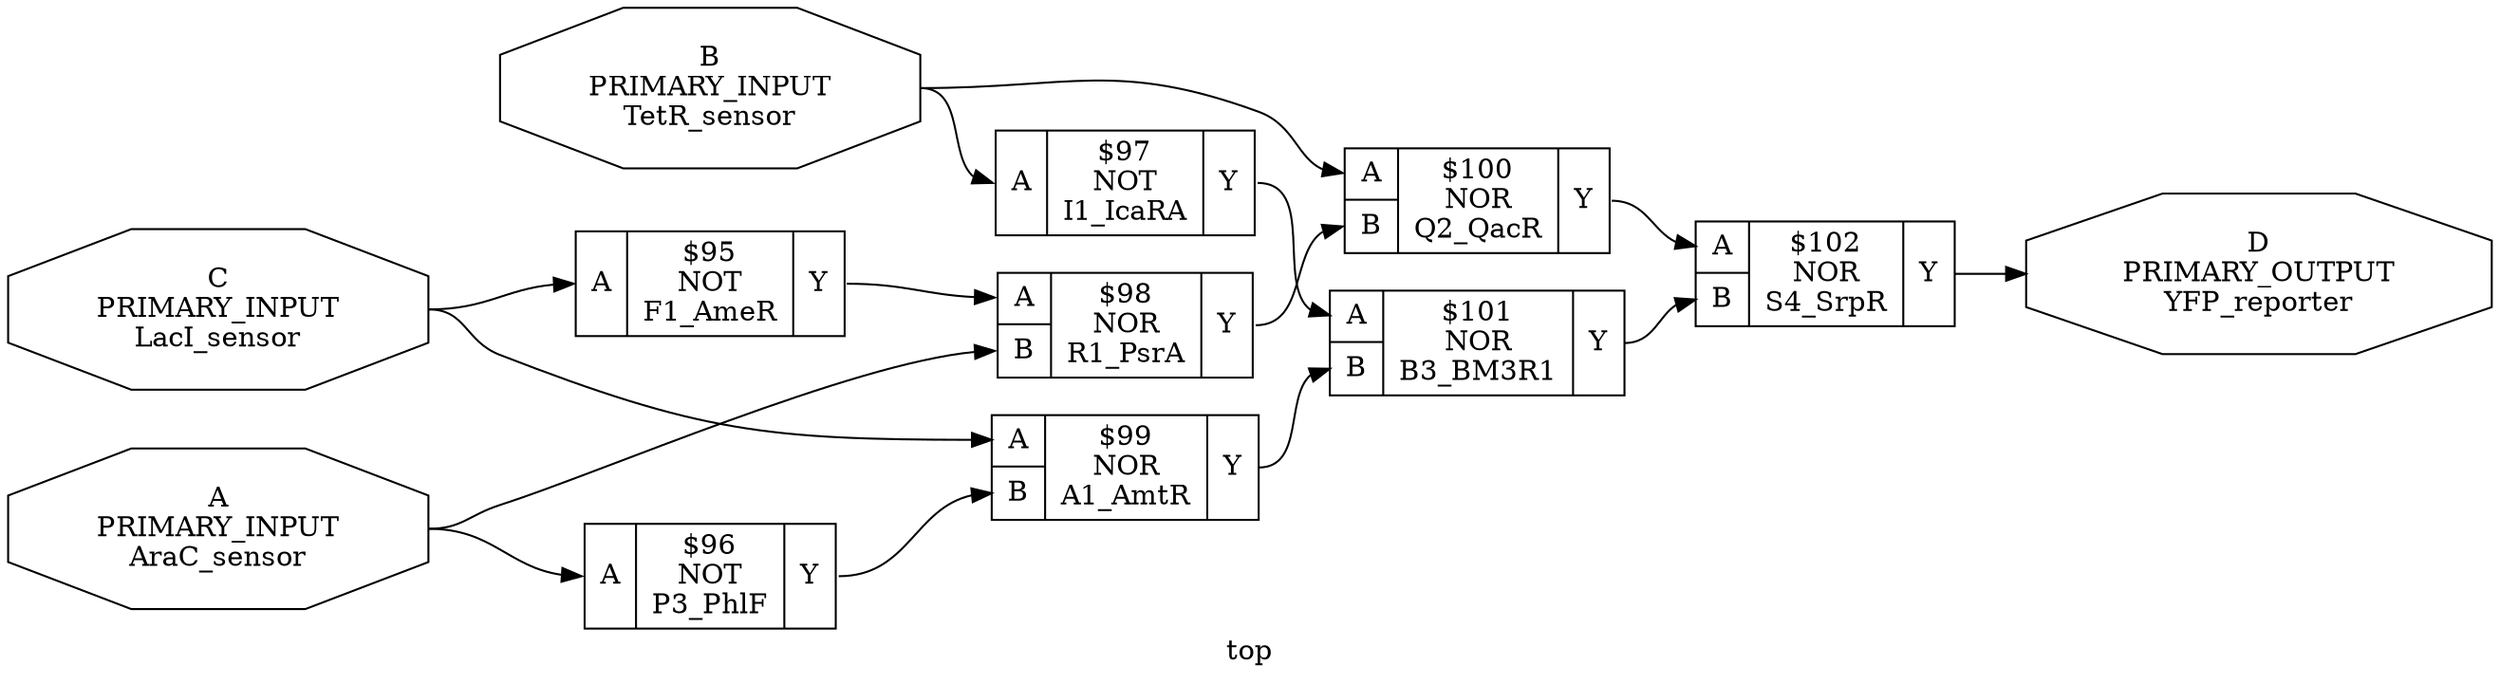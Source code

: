 digraph "top" {
label="top";
rankdir="LR";
remincross=true;
n8 [ shape=octagon, label="A\nPRIMARY_INPUT\nAraC_sensor", fontcolor="black"];
n9 [ shape=octagon, label="B\nPRIMARY_INPUT\nTetR_sensor", fontcolor="black"];
n10 [ shape=octagon, label="C\nPRIMARY_INPUT\nLacI_sensor", fontcolor="black"];
n11 [ shape=octagon, label="D\nPRIMARY_OUTPUT\nYFP_reporter", fontcolor="black"];
c13 [ shape=record, label="{{<p8> A|<p9> B}|$100\nNOR\nQ2_QacR|{<p12> Y}}",  ];
c14 [ shape=record, label="{{<p8> A|<p9> B}|$101\nNOR\nB3_BM3R1|{<p12> Y}}",  ];
c15 [ shape=record, label="{{<p8> A|<p9> B}|$102\nNOR\nS4_SrpR|{<p12> Y}}",  ];
c16 [ shape=record, label="{{<p8> A}|$95\nNOT\nF1_AmeR|{<p12> Y}}",  ];
c17 [ shape=record, label="{{<p8> A}|$96\nNOT\nP3_PhlF|{<p12> Y}}",  ];
c18 [ shape=record, label="{{<p8> A}|$97\nNOT\nI1_IcaRA|{<p12> Y}}",  ];
c19 [ shape=record, label="{{<p8> A|<p9> B}|$98\nNOR\nR1_PsrA|{<p12> Y}}",  ];
c20 [ shape=record, label="{{<p8> A|<p9> B}|$99\nNOR\nA1_AmtR|{<p12> Y}}",  ];
c13:p12:e -> c15:p8:w [color="black", fontcolor="black", label=""];
n10:e -> c16:p8:w [color="black", fontcolor="black", label=""];
n10:e -> c20:p8:w [color="black", fontcolor="black", label=""];
c15:p12:e -> n11:w [color="black", fontcolor="black", label=""];
c14:p12:e -> c15:p9:w [color="black", fontcolor="black", label=""];
c16:p12:e -> c19:p8:w [color="black", fontcolor="black", label=""];
c17:p12:e -> c20:p9:w [color="black", fontcolor="black", label=""];
c18:p12:e -> c14:p8:w [color="black", fontcolor="black", label=""];
c19:p12:e -> c13:p9:w [color="black", fontcolor="black", label=""];
c20:p12:e -> c14:p9:w [color="black", fontcolor="black", label=""];
n8:e -> c17:p8:w [color="black", fontcolor="black", label=""];
n8:e -> c19:p9:w [color="black", fontcolor="black", label=""];
n9:e -> c13:p8:w [color="black", fontcolor="black", label=""];
n9:e -> c18:p8:w [color="black", fontcolor="black", label=""];
}
